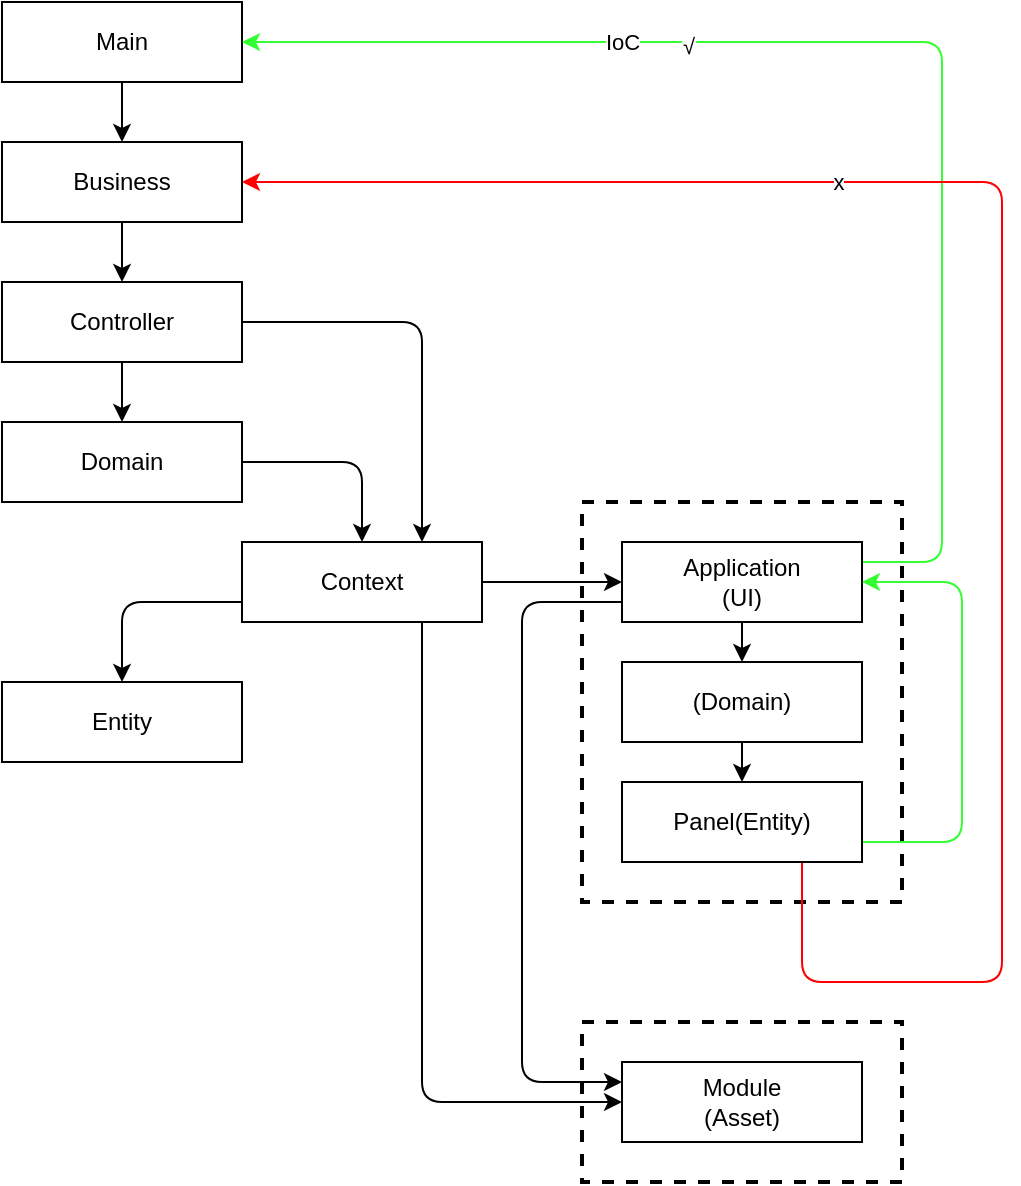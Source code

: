 <mxfile>
    <diagram id="gSzlJXQv112BbT16iRbO" name="Page-1">
        <mxGraphModel dx="1071" dy="787" grid="1" gridSize="10" guides="1" tooltips="1" connect="1" arrows="1" fold="1" page="1" pageScale="1" pageWidth="850" pageHeight="1100" background="#ffffff" math="0" shadow="0">
            <root>
                <mxCell id="0"/>
                <mxCell id="1" parent="0"/>
                <mxCell id="36" value="" style="rounded=0;whiteSpace=wrap;html=1;fillColor=none;strokeColor=#000000;strokeWidth=2;dashed=1;" parent="1" vertex="1">
                    <mxGeometry x="630" y="750" width="160" height="80" as="geometry"/>
                </mxCell>
                <mxCell id="35" value="" style="rounded=0;whiteSpace=wrap;html=1;fillColor=none;strokeColor=#000000;strokeWidth=2;dashed=1;" parent="1" vertex="1">
                    <mxGeometry x="630" y="490" width="160" height="200" as="geometry"/>
                </mxCell>
                <mxCell id="8" style="edgeStyle=none;html=1;exitX=0.5;exitY=1;exitDx=0;exitDy=0;entryX=0.5;entryY=0;entryDx=0;entryDy=0;strokeColor=#000000;" parent="1" source="2" target="3" edge="1">
                    <mxGeometry relative="1" as="geometry"/>
                </mxCell>
                <mxCell id="2" value="Main" style="rounded=0;whiteSpace=wrap;html=1;" parent="1" vertex="1">
                    <mxGeometry x="340" y="240" width="120" height="40" as="geometry"/>
                </mxCell>
                <mxCell id="9" style="edgeStyle=none;html=1;exitX=0.5;exitY=1;exitDx=0;exitDy=0;entryX=0.5;entryY=0;entryDx=0;entryDy=0;strokeColor=#000000;" parent="1" source="3" target="4" edge="1">
                    <mxGeometry relative="1" as="geometry"/>
                </mxCell>
                <mxCell id="3" value="Business" style="rounded=0;whiteSpace=wrap;html=1;" parent="1" vertex="1">
                    <mxGeometry x="340" y="310" width="120" height="40" as="geometry"/>
                </mxCell>
                <mxCell id="10" style="edgeStyle=none;html=1;exitX=0.5;exitY=1;exitDx=0;exitDy=0;entryX=0.5;entryY=0;entryDx=0;entryDy=0;strokeColor=#000000;" parent="1" source="4" target="5" edge="1">
                    <mxGeometry relative="1" as="geometry"/>
                </mxCell>
                <mxCell id="26" style="edgeStyle=orthogonalEdgeStyle;html=1;exitX=1;exitY=0.5;exitDx=0;exitDy=0;entryX=0.75;entryY=0;entryDx=0;entryDy=0;strokeColor=#000000;" parent="1" source="4" target="6" edge="1">
                    <mxGeometry relative="1" as="geometry"/>
                </mxCell>
                <mxCell id="4" value="Controller" style="rounded=0;whiteSpace=wrap;html=1;" parent="1" vertex="1">
                    <mxGeometry x="340" y="380" width="120" height="40" as="geometry"/>
                </mxCell>
                <mxCell id="25" style="edgeStyle=orthogonalEdgeStyle;html=1;exitX=1;exitY=0.5;exitDx=0;exitDy=0;entryX=0.5;entryY=0;entryDx=0;entryDy=0;strokeColor=#000000;" parent="1" source="5" target="6" edge="1">
                    <mxGeometry relative="1" as="geometry"/>
                </mxCell>
                <mxCell id="5" value="Domain" style="rounded=0;whiteSpace=wrap;html=1;" parent="1" vertex="1">
                    <mxGeometry x="340" y="450" width="120" height="40" as="geometry"/>
                </mxCell>
                <mxCell id="21" style="edgeStyle=orthogonalEdgeStyle;html=1;exitX=0;exitY=0.75;exitDx=0;exitDy=0;entryX=0.5;entryY=0;entryDx=0;entryDy=0;strokeColor=#000000;" parent="1" source="6" target="7" edge="1">
                    <mxGeometry relative="1" as="geometry"/>
                </mxCell>
                <mxCell id="24" style="edgeStyle=orthogonalEdgeStyle;html=1;exitX=1;exitY=0.5;exitDx=0;exitDy=0;entryX=0;entryY=0.5;entryDx=0;entryDy=0;strokeColor=#000000;" parent="1" source="6" target="13" edge="1">
                    <mxGeometry relative="1" as="geometry"/>
                </mxCell>
                <mxCell id="40" style="edgeStyle=orthogonalEdgeStyle;shape=connector;rounded=1;html=1;exitX=0.75;exitY=1;exitDx=0;exitDy=0;entryX=0;entryY=0.5;entryDx=0;entryDy=0;labelBackgroundColor=default;strokeColor=#000000;fontFamily=Helvetica;fontSize=11;fontColor=default;endArrow=classic;" parent="1" source="6" target="37" edge="1">
                    <mxGeometry relative="1" as="geometry"/>
                </mxCell>
                <mxCell id="6" value="Context" style="rounded=0;whiteSpace=wrap;html=1;" parent="1" vertex="1">
                    <mxGeometry x="460" y="510" width="120" height="40" as="geometry"/>
                </mxCell>
                <mxCell id="7" value="Entity" style="rounded=0;whiteSpace=wrap;html=1;" parent="1" vertex="1">
                    <mxGeometry x="340" y="580" width="120" height="40" as="geometry"/>
                </mxCell>
                <mxCell id="19" style="edgeStyle=orthogonalEdgeStyle;html=1;exitX=0.5;exitY=1;exitDx=0;exitDy=0;entryX=0.5;entryY=0;entryDx=0;entryDy=0;strokeColor=#000000;" parent="1" source="13" target="18" edge="1">
                    <mxGeometry relative="1" as="geometry"/>
                </mxCell>
                <mxCell id="32" style="edgeStyle=orthogonalEdgeStyle;html=1;exitX=1;exitY=0.25;exitDx=0;exitDy=0;entryX=1;entryY=0.5;entryDx=0;entryDy=0;strokeColor=#33FF33;" parent="1" source="13" target="2" edge="1">
                    <mxGeometry relative="1" as="geometry">
                        <Array as="points">
                            <mxPoint x="810" y="520"/>
                            <mxPoint x="810" y="260"/>
                        </Array>
                    </mxGeometry>
                </mxCell>
                <mxCell id="33" value="√" style="edgeLabel;html=1;align=center;verticalAlign=middle;resizable=0;points=[];" parent="32" vertex="1" connectable="0">
                    <mxGeometry x="0.314" y="2" relative="1" as="geometry">
                        <mxPoint as="offset"/>
                    </mxGeometry>
                </mxCell>
                <mxCell id="34" value="IoC" style="edgeLabel;html=1;align=center;verticalAlign=middle;resizable=0;points=[];" parent="32" vertex="1" connectable="0">
                    <mxGeometry x="0.415" relative="1" as="geometry">
                        <mxPoint as="offset"/>
                    </mxGeometry>
                </mxCell>
                <mxCell id="42" style="edgeStyle=orthogonalEdgeStyle;shape=connector;rounded=1;html=1;exitX=0;exitY=0.75;exitDx=0;exitDy=0;entryX=0;entryY=0.25;entryDx=0;entryDy=0;labelBackgroundColor=default;strokeColor=#000000;fontFamily=Helvetica;fontSize=11;fontColor=default;endArrow=classic;" edge="1" parent="1" source="13" target="37">
                    <mxGeometry relative="1" as="geometry">
                        <Array as="points">
                            <mxPoint x="600" y="540"/>
                            <mxPoint x="600" y="780"/>
                        </Array>
                    </mxGeometry>
                </mxCell>
                <mxCell id="13" value="Application&lt;br&gt;(UI)" style="rounded=0;whiteSpace=wrap;html=1;" parent="1" vertex="1">
                    <mxGeometry x="650" y="510" width="120" height="40" as="geometry"/>
                </mxCell>
                <mxCell id="23" style="edgeStyle=orthogonalEdgeStyle;html=1;exitX=0.5;exitY=1;exitDx=0;exitDy=0;entryX=0.5;entryY=0;entryDx=0;entryDy=0;strokeColor=#000000;" parent="1" source="18" target="22" edge="1">
                    <mxGeometry relative="1" as="geometry"/>
                </mxCell>
                <mxCell id="18" value="(Domain)" style="rounded=0;whiteSpace=wrap;html=1;" parent="1" vertex="1">
                    <mxGeometry x="650" y="570" width="120" height="40" as="geometry"/>
                </mxCell>
                <mxCell id="27" style="edgeStyle=orthogonalEdgeStyle;html=1;exitX=0.75;exitY=1;exitDx=0;exitDy=0;entryX=1;entryY=0.5;entryDx=0;entryDy=0;strokeColor=#FF0000;" parent="1" source="22" target="3" edge="1">
                    <mxGeometry relative="1" as="geometry">
                        <Array as="points">
                            <mxPoint x="740" y="730"/>
                            <mxPoint x="840" y="730"/>
                            <mxPoint x="840" y="330"/>
                        </Array>
                    </mxGeometry>
                </mxCell>
                <mxCell id="28" value="x" style="edgeLabel;html=1;align=center;verticalAlign=middle;resizable=0;points=[];" parent="27" vertex="1" connectable="0">
                    <mxGeometry x="0.366" relative="1" as="geometry">
                        <mxPoint as="offset"/>
                    </mxGeometry>
                </mxCell>
                <mxCell id="30" style="edgeStyle=orthogonalEdgeStyle;html=1;exitX=1;exitY=0.75;exitDx=0;exitDy=0;entryX=1;entryY=0.5;entryDx=0;entryDy=0;strokeColor=#33FF33;" parent="1" source="22" target="13" edge="1">
                    <mxGeometry relative="1" as="geometry">
                        <Array as="points">
                            <mxPoint x="820" y="660"/>
                            <mxPoint x="820" y="530"/>
                        </Array>
                    </mxGeometry>
                </mxCell>
                <mxCell id="22" value="Panel(Entity)" style="rounded=0;whiteSpace=wrap;html=1;" parent="1" vertex="1">
                    <mxGeometry x="650" y="630" width="120" height="40" as="geometry"/>
                </mxCell>
                <mxCell id="37" value="Module&lt;br&gt;(Asset)" style="rounded=0;whiteSpace=wrap;html=1;" parent="1" vertex="1">
                    <mxGeometry x="650" y="770" width="120" height="40" as="geometry"/>
                </mxCell>
            </root>
        </mxGraphModel>
    </diagram>
</mxfile>